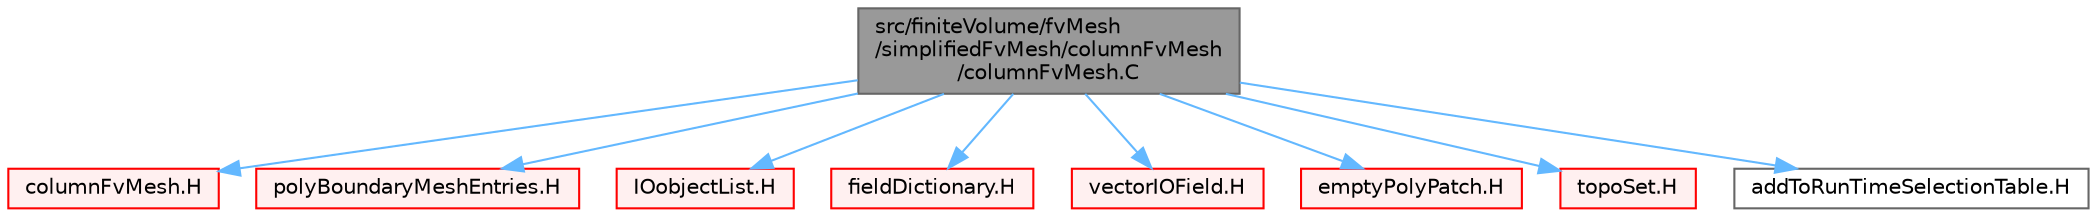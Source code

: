 digraph "src/finiteVolume/fvMesh/simplifiedFvMesh/columnFvMesh/columnFvMesh.C"
{
 // LATEX_PDF_SIZE
  bgcolor="transparent";
  edge [fontname=Helvetica,fontsize=10,labelfontname=Helvetica,labelfontsize=10];
  node [fontname=Helvetica,fontsize=10,shape=box,height=0.2,width=0.4];
  Node1 [id="Node000001",label="src/finiteVolume/fvMesh\l/simplifiedFvMesh/columnFvMesh\l/columnFvMesh.C",height=0.2,width=0.4,color="gray40", fillcolor="grey60", style="filled", fontcolor="black",tooltip=" "];
  Node1 -> Node2 [id="edge1_Node000001_Node000002",color="steelblue1",style="solid",tooltip=" "];
  Node2 [id="Node000002",label="columnFvMesh.H",height=0.2,width=0.4,color="red", fillcolor="#FFF0F0", style="filled",URL="$columnFvMesh_8H.html",tooltip=" "];
  Node1 -> Node370 [id="edge2_Node000001_Node000370",color="steelblue1",style="solid",tooltip=" "];
  Node370 [id="Node000370",label="polyBoundaryMeshEntries.H",height=0.2,width=0.4,color="red", fillcolor="#FFF0F0", style="filled",URL="$polyBoundaryMeshEntries_8H.html",tooltip=" "];
  Node1 -> Node371 [id="edge3_Node000001_Node000371",color="steelblue1",style="solid",tooltip=" "];
  Node371 [id="Node000371",label="IOobjectList.H",height=0.2,width=0.4,color="red", fillcolor="#FFF0F0", style="filled",URL="$IOobjectList_8H.html",tooltip=" "];
  Node1 -> Node373 [id="edge4_Node000001_Node000373",color="steelblue1",style="solid",tooltip=" "];
  Node373 [id="Node000373",label="fieldDictionary.H",height=0.2,width=0.4,color="red", fillcolor="#FFF0F0", style="filled",URL="$fieldDictionary_8H.html",tooltip=" "];
  Node1 -> Node252 [id="edge5_Node000001_Node000252",color="steelblue1",style="solid",tooltip=" "];
  Node252 [id="Node000252",label="vectorIOField.H",height=0.2,width=0.4,color="red", fillcolor="#FFF0F0", style="filled",URL="$vectorIOField_8H.html",tooltip=" "];
  Node1 -> Node374 [id="edge6_Node000001_Node000374",color="steelblue1",style="solid",tooltip=" "];
  Node374 [id="Node000374",label="emptyPolyPatch.H",height=0.2,width=0.4,color="red", fillcolor="#FFF0F0", style="filled",URL="$emptyPolyPatch_8H.html",tooltip=" "];
  Node1 -> Node375 [id="edge7_Node000001_Node000375",color="steelblue1",style="solid",tooltip=" "];
  Node375 [id="Node000375",label="topoSet.H",height=0.2,width=0.4,color="red", fillcolor="#FFF0F0", style="filled",URL="$topoSet_8H.html",tooltip=" "];
  Node1 -> Node376 [id="edge8_Node000001_Node000376",color="steelblue1",style="solid",tooltip=" "];
  Node376 [id="Node000376",label="addToRunTimeSelectionTable.H",height=0.2,width=0.4,color="grey40", fillcolor="white", style="filled",URL="$addToRunTimeSelectionTable_8H.html",tooltip="Macros for easy insertion into run-time selection tables."];
}
